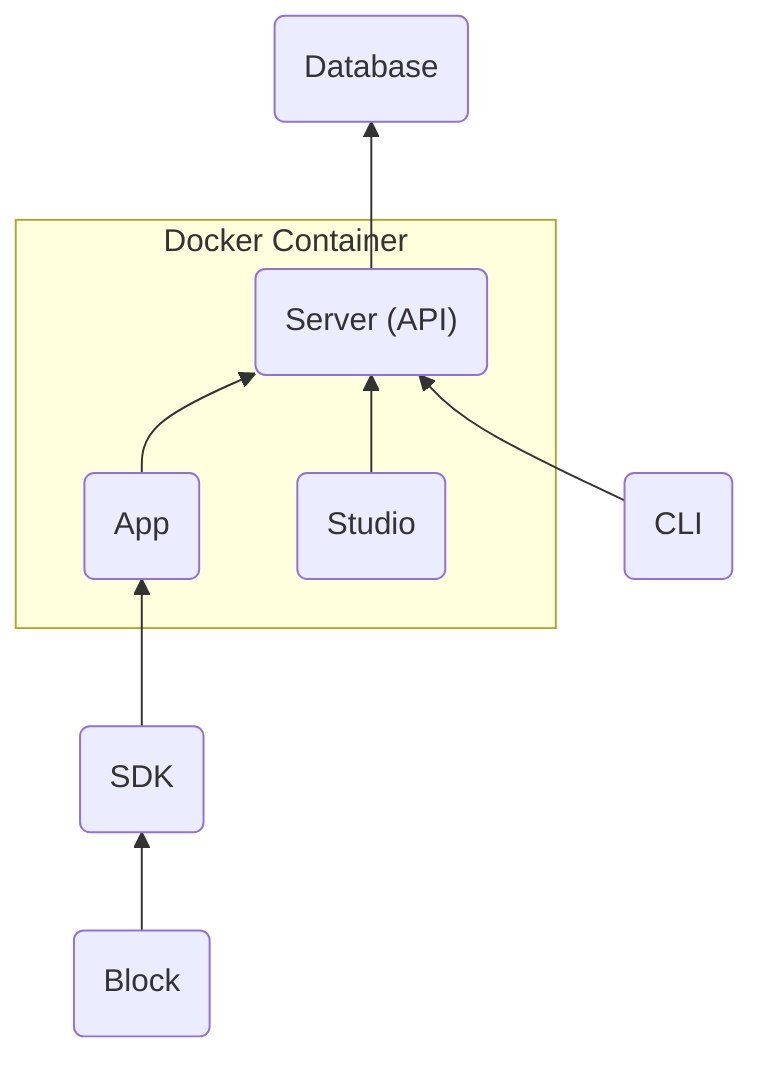 graph BT
  subgraph Docker Container
    A("Server (API)")
    C(App) --> A
    D(Studio) --> A
  end
  B(Database)
  A --> B
  E(CLI) --> A
  F(SDK) --> C
  G(Block) --> F